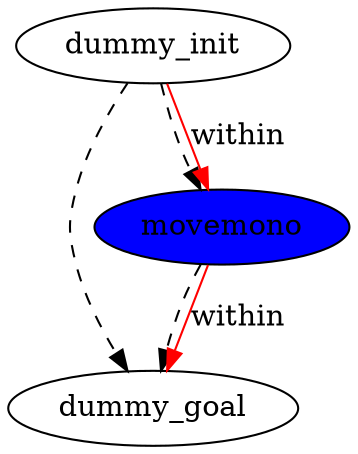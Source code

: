 digraph {
	"8c9d0e58-7074-52ae-242c-60e4c39dd70c" [label=dummy_init fillcolor=white style=filled]
	"555dddac-99e0-859c-609b-7c1a93feba88" [label=dummy_goal fillcolor=white style=filled]
	"76030d8e-5b79-d9c0-ddcb-894347aa2d02" [label=movemono fillcolor=blue style=filled]
	"8c9d0e58-7074-52ae-242c-60e4c39dd70c" -> "555dddac-99e0-859c-609b-7c1a93feba88" [color=black style=dashed]
	"76030d8e-5b79-d9c0-ddcb-894347aa2d02" -> "555dddac-99e0-859c-609b-7c1a93feba88" [color=black style=dashed]
	"8c9d0e58-7074-52ae-242c-60e4c39dd70c" -> "76030d8e-5b79-d9c0-ddcb-894347aa2d02" [color=black style=dashed]
	"8c9d0e58-7074-52ae-242c-60e4c39dd70c" -> "76030d8e-5b79-d9c0-ddcb-894347aa2d02" [label=within color=red]
	"76030d8e-5b79-d9c0-ddcb-894347aa2d02" -> "555dddac-99e0-859c-609b-7c1a93feba88" [label=within color=red]
}
